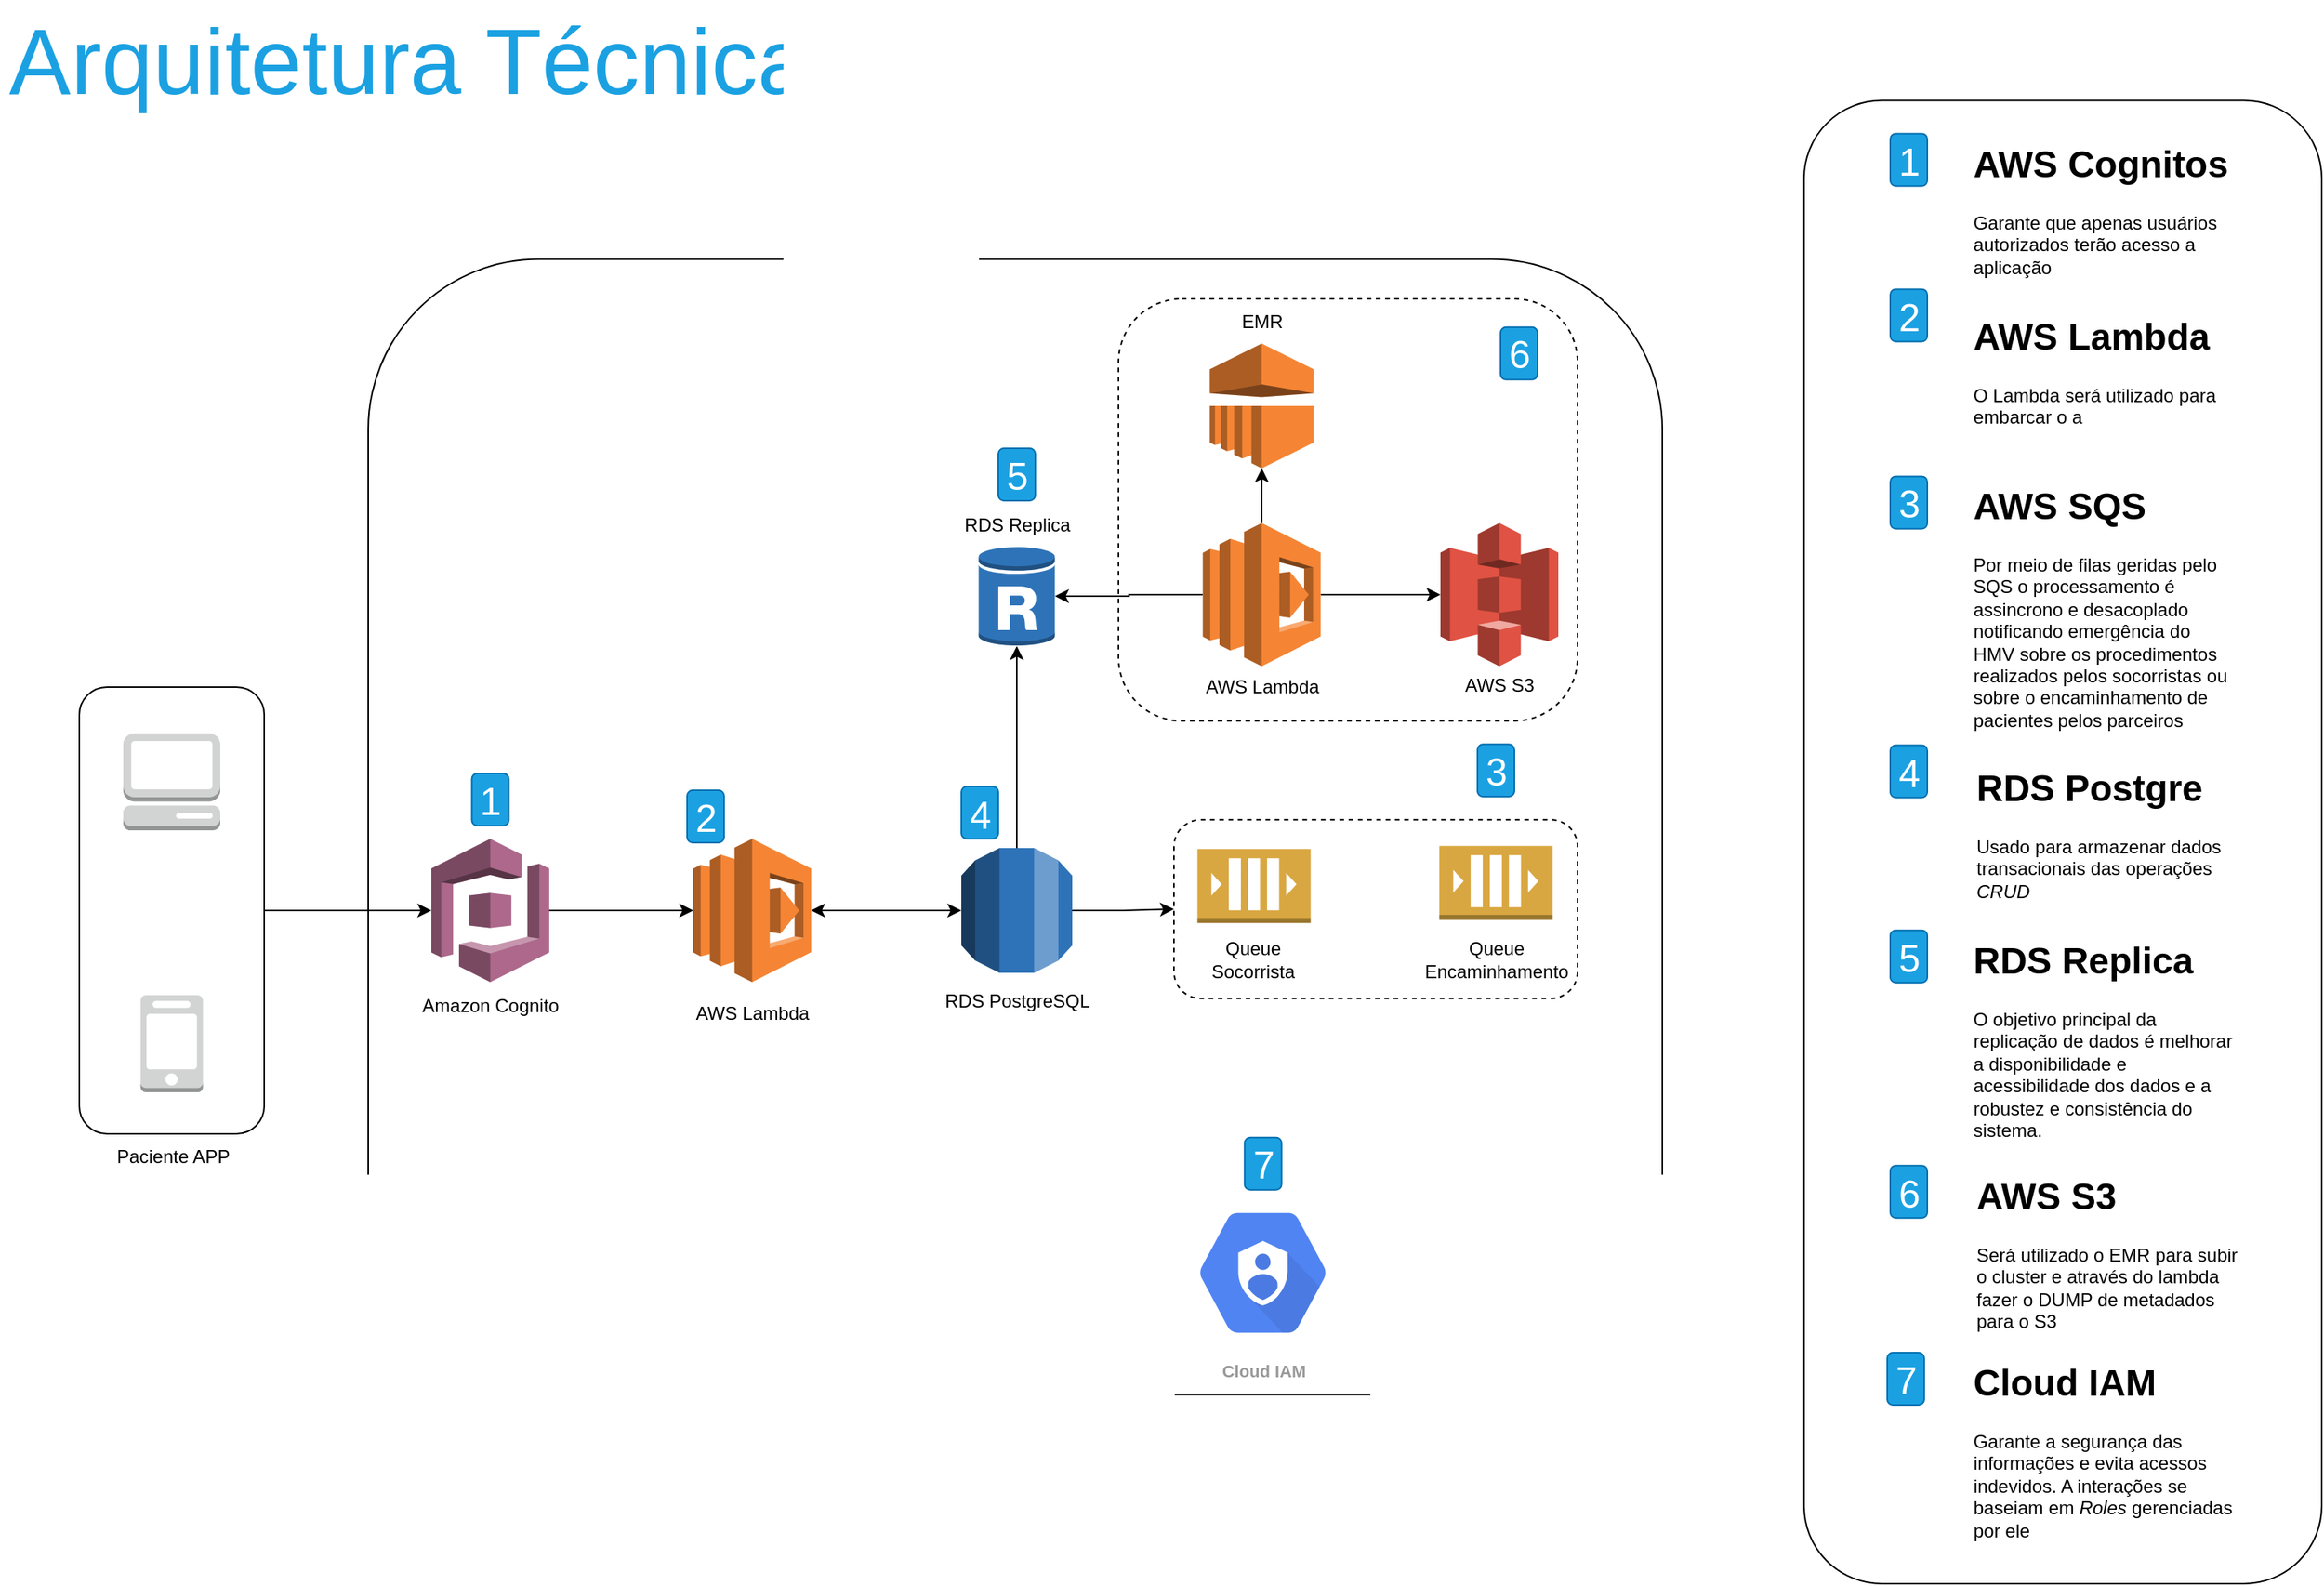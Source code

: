 <mxfile version="17.2.4" type="device"><diagram id="EzHO8g_2MWjkN7g77yra" name="Challenge"><mxGraphModel dx="1619" dy="2044" grid="0" gridSize="10" guides="1" tooltips="1" connect="1" arrows="1" fold="1" page="1" pageScale="1" pageWidth="1169" pageHeight="827" background="none" math="0" shadow="0"><root><mxCell id="0"/><mxCell id="1" parent="0"/><mxCell id="1R2zXhzCda5QxMEnx3HO-25" value="" style="rounded=1;whiteSpace=wrap;html=1;" parent="1" vertex="1"><mxGeometry x="239" y="64.3" width="840" height="737" as="geometry"/></mxCell><mxCell id="PDbe52eGaGX_57dCgC5r-35" value="" style="rounded=1;whiteSpace=wrap;html=1;dashed=1;" parent="1" vertex="1"><mxGeometry x="726" y="90" width="298" height="274" as="geometry"/></mxCell><mxCell id="PDbe52eGaGX_57dCgC5r-21" value="" style="rounded=1;whiteSpace=wrap;html=1;dashed=1;" parent="1" vertex="1"><mxGeometry x="762" y="428.13" width="262" height="116" as="geometry"/></mxCell><mxCell id="olJKKfpyU6f8ljXsnMyz-13" style="edgeStyle=orthogonalEdgeStyle;rounded=0;orthogonalLoop=1;jettySize=auto;html=1;exitX=1;exitY=0.5;exitDx=0;exitDy=0;exitPerimeter=0;entryX=0;entryY=0.5;entryDx=0;entryDy=0;entryPerimeter=0;" parent="1" source="olJKKfpyU6f8ljXsnMyz-4" target="olJKKfpyU6f8ljXsnMyz-5" edge="1"><mxGeometry relative="1" as="geometry"/></mxCell><mxCell id="olJKKfpyU6f8ljXsnMyz-4" value="" style="outlineConnect=0;dashed=0;verticalLabelPosition=bottom;verticalAlign=top;align=center;html=1;shape=mxgraph.aws3.cognito;fillColor=#AD688B;gradientColor=none;" parent="1" vertex="1"><mxGeometry x="280" y="440.5" width="76.5" height="93" as="geometry"/></mxCell><mxCell id="olJKKfpyU6f8ljXsnMyz-5" value="" style="outlineConnect=0;dashed=0;verticalLabelPosition=bottom;verticalAlign=top;align=center;html=1;shape=mxgraph.aws3.lambda;fillColor=#F58534;gradientColor=none;" parent="1" vertex="1"><mxGeometry x="450" y="440.5" width="76.5" height="93" as="geometry"/></mxCell><mxCell id="olJKKfpyU6f8ljXsnMyz-7" value="" style="group" parent="1" vertex="1" connectable="0"><mxGeometry x="51.5" y="342" width="120" height="290" as="geometry"/></mxCell><mxCell id="olJKKfpyU6f8ljXsnMyz-6" value="" style="rounded=1;whiteSpace=wrap;html=1;" parent="olJKKfpyU6f8ljXsnMyz-7" vertex="1"><mxGeometry width="120" height="290" as="geometry"/></mxCell><mxCell id="olJKKfpyU6f8ljXsnMyz-2" value="" style="outlineConnect=0;dashed=0;verticalLabelPosition=bottom;verticalAlign=top;align=center;html=1;shape=mxgraph.aws3.mobile_client;fillColor=#D2D3D3;gradientColor=none;" parent="olJKKfpyU6f8ljXsnMyz-7" vertex="1"><mxGeometry x="39.75" y="200" width="40.5" height="63" as="geometry"/></mxCell><mxCell id="olJKKfpyU6f8ljXsnMyz-3" value="" style="outlineConnect=0;dashed=0;verticalLabelPosition=bottom;verticalAlign=top;align=center;html=1;shape=mxgraph.aws3.management_console;fillColor=#D2D3D3;gradientColor=none;" parent="olJKKfpyU6f8ljXsnMyz-7" vertex="1"><mxGeometry x="28.5" y="30" width="63" height="63" as="geometry"/></mxCell><mxCell id="olJKKfpyU6f8ljXsnMyz-8" value="" style="outlineConnect=0;dashed=0;verticalLabelPosition=bottom;verticalAlign=top;align=center;html=1;shape=mxgraph.aws3.queue;fillColor=#D9A741;gradientColor=none;" parent="1" vertex="1"><mxGeometry x="777.25" y="447.13" width="73.5" height="48" as="geometry"/></mxCell><mxCell id="olJKKfpyU6f8ljXsnMyz-9" value="" style="outlineConnect=0;dashed=0;verticalLabelPosition=bottom;verticalAlign=top;align=center;html=1;shape=mxgraph.aws3.queue;fillColor=#D9A741;gradientColor=none;" parent="1" vertex="1"><mxGeometry x="934.25" y="445.13" width="73.5" height="48" as="geometry"/></mxCell><mxCell id="1R2zXhzCda5QxMEnx3HO-20" style="edgeStyle=orthogonalEdgeStyle;rounded=0;orthogonalLoop=1;jettySize=auto;html=1;exitX=0.5;exitY=0;exitDx=0;exitDy=0;exitPerimeter=0;entryX=0.5;entryY=0.99;entryDx=0;entryDy=0;entryPerimeter=0;fontSize=60;fontColor=#3333FF;" parent="1" source="olJKKfpyU6f8ljXsnMyz-10" target="olJKKfpyU6f8ljXsnMyz-11" edge="1"><mxGeometry relative="1" as="geometry"/></mxCell><mxCell id="PDbe52eGaGX_57dCgC5r-22" style="edgeStyle=orthogonalEdgeStyle;rounded=0;orthogonalLoop=1;jettySize=auto;html=1;exitX=1;exitY=0.5;exitDx=0;exitDy=0;exitPerimeter=0;entryX=0;entryY=0.5;entryDx=0;entryDy=0;" parent="1" source="olJKKfpyU6f8ljXsnMyz-10" target="PDbe52eGaGX_57dCgC5r-21" edge="1"><mxGeometry relative="1" as="geometry"/></mxCell><mxCell id="olJKKfpyU6f8ljXsnMyz-10" value="" style="outlineConnect=0;dashed=0;verticalLabelPosition=bottom;verticalAlign=top;align=center;html=1;shape=mxgraph.aws3.rds;fillColor=#2E73B8;gradientColor=none;" parent="1" vertex="1"><mxGeometry x="624" y="446.5" width="72" height="81" as="geometry"/></mxCell><mxCell id="olJKKfpyU6f8ljXsnMyz-11" value="" style="outlineConnect=0;dashed=0;verticalLabelPosition=bottom;verticalAlign=top;align=center;html=1;shape=mxgraph.aws3.rds_db_instance_read_replica;fillColor=#2E73B8;gradientColor=none;" parent="1" vertex="1"><mxGeometry x="635.25" y="250" width="49.5" height="66" as="geometry"/></mxCell><mxCell id="olJKKfpyU6f8ljXsnMyz-12" style="edgeStyle=orthogonalEdgeStyle;rounded=0;orthogonalLoop=1;jettySize=auto;html=1;exitX=1;exitY=0.5;exitDx=0;exitDy=0;" parent="1" source="olJKKfpyU6f8ljXsnMyz-6" target="olJKKfpyU6f8ljXsnMyz-4" edge="1"><mxGeometry relative="1" as="geometry"/></mxCell><mxCell id="1R2zXhzCda5QxMEnx3HO-1" value="" style="outlineConnect=0;dashed=0;verticalLabelPosition=bottom;verticalAlign=top;align=center;html=1;shape=mxgraph.aws3.s3;fillColor=#E05243;gradientColor=none;" parent="1" vertex="1"><mxGeometry x="935" y="235.5" width="76.5" height="93" as="geometry"/></mxCell><mxCell id="1R2zXhzCda5QxMEnx3HO-5" value="Cloud IAM" style="sketch=0;html=1;fillColor=#5184F3;strokeColor=none;verticalAlign=top;labelPosition=center;verticalLabelPosition=bottom;align=center;spacingTop=-6;fontSize=11;fontStyle=1;fontColor=#999999;shape=mxgraph.gcp2.hexIcon;prIcon=cloud_iam" parent="1" vertex="1"><mxGeometry x="757.5" y="665.12" width="124.75" height="114.25" as="geometry"/></mxCell><mxCell id="1R2zXhzCda5QxMEnx3HO-8" value="Paciente APP" style="text;html=1;align=center;verticalAlign=middle;resizable=0;points=[];autosize=1;strokeColor=none;fillColor=none;" parent="1" vertex="1"><mxGeometry x="66.5" y="637" width="90" height="20" as="geometry"/></mxCell><mxCell id="1R2zXhzCda5QxMEnx3HO-9" value="Amazon Cognito" style="text;html=1;align=center;verticalAlign=middle;resizable=0;points=[];autosize=1;strokeColor=none;fillColor=none;" parent="1" vertex="1"><mxGeometry x="268.25" y="539" width="100" height="20" as="geometry"/></mxCell><mxCell id="1R2zXhzCda5QxMEnx3HO-10" value="AWS Lambda" style="text;html=1;align=center;verticalAlign=middle;resizable=0;points=[];autosize=1;labelBackgroundColor=none;" parent="1" vertex="1"><mxGeometry x="443.25" y="544.13" width="90" height="20" as="geometry"/></mxCell><mxCell id="1R2zXhzCda5QxMEnx3HO-12" value="" style="endArrow=classic;startArrow=classic;html=1;rounded=0;fontColor=#;entryX=0;entryY=0.5;entryDx=0;entryDy=0;entryPerimeter=0;exitX=1;exitY=0.5;exitDx=0;exitDy=0;exitPerimeter=0;" parent="1" source="olJKKfpyU6f8ljXsnMyz-5" target="olJKKfpyU6f8ljXsnMyz-10" edge="1"><mxGeometry width="50" height="50" relative="1" as="geometry"><mxPoint x="430" y="722" as="sourcePoint"/><mxPoint x="480" y="672" as="targetPoint"/></mxGeometry></mxCell><mxCell id="1R2zXhzCda5QxMEnx3HO-13" value="Queue&lt;br&gt;Socorrista" style="text;html=1;align=center;verticalAlign=middle;resizable=0;points=[];autosize=1;strokeColor=none;fillColor=none;fontColor=#;" parent="1" vertex="1"><mxGeometry x="781" y="503.13" width="64" height="32" as="geometry"/></mxCell><mxCell id="1R2zXhzCda5QxMEnx3HO-14" value="Queue&lt;br&gt;Encaminhamento" style="text;html=1;align=center;verticalAlign=middle;resizable=0;points=[];autosize=1;strokeColor=none;fillColor=none;fontColor=#;" parent="1" vertex="1"><mxGeometry x="919.5" y="503.13" width="103" height="32" as="geometry"/></mxCell><mxCell id="1R2zXhzCda5QxMEnx3HO-15" value="RDS PostgreSQL" style="text;html=1;align=center;verticalAlign=middle;resizable=0;points=[];autosize=1;strokeColor=none;fillColor=none;fontColor=#;" parent="1" vertex="1"><mxGeometry x="605" y="536.13" width="110" height="20" as="geometry"/></mxCell><mxCell id="1R2zXhzCda5QxMEnx3HO-16" value="RDS Replica" style="text;html=1;align=center;verticalAlign=middle;resizable=0;points=[];autosize=1;strokeColor=none;fillColor=none;fontColor=#;" parent="1" vertex="1"><mxGeometry x="620" y="227" width="80" height="20" as="geometry"/></mxCell><mxCell id="1R2zXhzCda5QxMEnx3HO-18" value="AWS S3" style="text;html=1;align=center;verticalAlign=middle;resizable=0;points=[];autosize=1;strokeColor=none;fillColor=none;fontColor=#;" parent="1" vertex="1"><mxGeometry x="943.25" y="330.63" width="60" height="20" as="geometry"/></mxCell><mxCell id="1R2zXhzCda5QxMEnx3HO-19" value="Arquitetura Técnica" style="text;html=1;align=center;verticalAlign=middle;resizable=0;points=[];autosize=1;strokeColor=none;fillColor=none;fontColor=#1BA1E2;fontSize=60;" parent="1" vertex="1"><mxGeometry y="-104" width="530" height="80" as="geometry"/></mxCell><mxCell id="1R2zXhzCda5QxMEnx3HO-28" value="&lt;font color=&quot;#ffffff&quot; style=&quot;font-size: 25px;&quot;&gt;1&lt;/font&gt;" style="text;html=1;align=center;verticalAlign=middle;resizable=0;points=[];autosize=1;strokeColor=#006EAF;fillColor=#1ba1e2;fontSize=25;fontColor=#ffffff;rounded=1;" parent="1" vertex="1"><mxGeometry x="306.25" y="398" width="24" height="34" as="geometry"/></mxCell><mxCell id="1R2zXhzCda5QxMEnx3HO-29" value="&lt;font color=&quot;#ffffff&quot; style=&quot;font-size: 25px&quot;&gt;2&lt;/font&gt;" style="text;html=1;align=center;verticalAlign=middle;resizable=0;points=[];autosize=1;strokeColor=#006EAF;fillColor=#1ba1e2;fontSize=25;fontColor=#ffffff;rounded=1;" parent="1" vertex="1"><mxGeometry x="446" y="409" width="24" height="34" as="geometry"/></mxCell><mxCell id="1R2zXhzCda5QxMEnx3HO-30" value="&lt;font color=&quot;#ffffff&quot; style=&quot;font-size: 25px&quot;&gt;3&lt;/font&gt;" style="text;html=1;align=center;verticalAlign=middle;resizable=0;points=[];autosize=1;strokeColor=#006EAF;fillColor=#1ba1e2;fontSize=25;fontColor=#ffffff;rounded=1;" parent="1" vertex="1"><mxGeometry x="959" y="379.13" width="24" height="34" as="geometry"/></mxCell><mxCell id="1R2zXhzCda5QxMEnx3HO-31" value="&lt;font color=&quot;#ffffff&quot; style=&quot;font-size: 25px&quot;&gt;4&lt;/font&gt;" style="text;html=1;align=center;verticalAlign=middle;resizable=0;points=[];autosize=1;strokeColor=#006EAF;fillColor=#1ba1e2;fontSize=25;fontColor=#ffffff;rounded=1;" parent="1" vertex="1"><mxGeometry x="624" y="406.5" width="24" height="34" as="geometry"/></mxCell><mxCell id="1R2zXhzCda5QxMEnx3HO-32" value="&lt;font color=&quot;#ffffff&quot; style=&quot;font-size: 25px&quot;&gt;5&lt;/font&gt;" style="text;html=1;align=center;verticalAlign=middle;resizable=0;points=[];autosize=1;strokeColor=#006EAF;fillColor=#1ba1e2;fontSize=25;fontColor=#ffffff;rounded=1;" parent="1" vertex="1"><mxGeometry x="648" y="187" width="24" height="34" as="geometry"/></mxCell><mxCell id="1R2zXhzCda5QxMEnx3HO-33" value="&lt;font color=&quot;#ffffff&quot; style=&quot;font-size: 25px&quot;&gt;6&lt;/font&gt;" style="text;html=1;align=center;verticalAlign=middle;resizable=0;points=[];autosize=1;strokeColor=#006EAF;fillColor=#1ba1e2;fontSize=25;fontColor=#ffffff;rounded=1;" parent="1" vertex="1"><mxGeometry x="974" y="108.43" width="24" height="34" as="geometry"/></mxCell><mxCell id="1R2zXhzCda5QxMEnx3HO-34" value="&lt;font color=&quot;#ffffff&quot; style=&quot;font-size: 25px&quot;&gt;7&lt;/font&gt;" style="text;html=1;align=center;verticalAlign=middle;resizable=0;points=[];autosize=1;strokeColor=#006EAF;fillColor=#1ba1e2;fontSize=25;fontColor=#ffffff;rounded=1;" parent="1" vertex="1"><mxGeometry x="807.88" y="634.37" width="24" height="34" as="geometry"/></mxCell><mxCell id="PDbe52eGaGX_57dCgC5r-2" value="" style="rounded=1;whiteSpace=wrap;html=1;" parent="1" vertex="1"><mxGeometry x="1171" y="-38.7" width="336" height="962.7" as="geometry"/></mxCell><mxCell id="PDbe52eGaGX_57dCgC5r-4" value="&lt;font color=&quot;#ffffff&quot; style=&quot;font-size: 25px;&quot;&gt;1&lt;/font&gt;" style="text;html=1;align=center;verticalAlign=middle;resizable=0;points=[];autosize=1;strokeColor=#006EAF;fillColor=#1ba1e2;fontSize=25;fontColor=#ffffff;rounded=1;" parent="1" vertex="1"><mxGeometry x="1227" y="-17.27" width="24" height="34" as="geometry"/></mxCell><mxCell id="PDbe52eGaGX_57dCgC5r-6" value="&lt;h1&gt;AWS Cognitos&lt;/h1&gt;&lt;p&gt;Garante que apenas usuários autorizados terão acesso a aplicação&lt;/p&gt;" style="text;html=1;strokeColor=none;fillColor=none;spacing=5;spacingTop=-20;whiteSpace=wrap;overflow=hidden;rounded=0;" parent="1" vertex="1"><mxGeometry x="1276" y="-17.27" width="178" height="101" as="geometry"/></mxCell><mxCell id="PDbe52eGaGX_57dCgC5r-7" value="&lt;h1&gt;AWS Lambda&lt;/h1&gt;&lt;p&gt;O Lambda será utilizado para embarcar o a&amp;nbsp;&lt;/p&gt;" style="text;html=1;strokeColor=none;fillColor=none;spacing=5;spacingTop=-20;whiteSpace=wrap;overflow=hidden;rounded=0;" parent="1" vertex="1"><mxGeometry x="1276" y="94.73" width="178" height="101" as="geometry"/></mxCell><mxCell id="PDbe52eGaGX_57dCgC5r-8" value="&lt;h1&gt;AWS SQS&lt;/h1&gt;&lt;p&gt;Por meio de filas geridas pelo SQS o processamento é assincrono e desacoplado notificando emergência do HMV sobre os procedimentos realizados pelos socorristas ou sobre o encaminhamento de pacientes pelos parceiros&lt;/p&gt;" style="text;html=1;strokeColor=none;fillColor=none;spacing=5;spacingTop=-20;whiteSpace=wrap;overflow=hidden;rounded=0;" parent="1" vertex="1"><mxGeometry x="1276" y="205.23" width="178" height="174.5" as="geometry"/></mxCell><mxCell id="PDbe52eGaGX_57dCgC5r-9" value="&lt;h1&gt;RDS Postgre&lt;/h1&gt;&lt;p&gt;Usado para armazenar dados transacionais das operações &lt;i&gt;CRUD&lt;/i&gt;&lt;/p&gt;" style="text;html=1;strokeColor=none;fillColor=none;spacing=5;spacingTop=-20;whiteSpace=wrap;overflow=hidden;rounded=0;" parent="1" vertex="1"><mxGeometry x="1278" y="388.23" width="178" height="101" as="geometry"/></mxCell><mxCell id="PDbe52eGaGX_57dCgC5r-10" value="&lt;h1&gt;RDS Replica&lt;/h1&gt;&lt;p&gt;O objetivo principal da replicação de dados é melhorar a disponibilidade e acessibilidade dos dados e a robustez e consistência do sistema.&lt;/p&gt;" style="text;html=1;strokeColor=none;fillColor=none;spacing=5;spacingTop=-20;whiteSpace=wrap;overflow=hidden;rounded=0;" parent="1" vertex="1"><mxGeometry x="1276" y="499.86" width="178" height="144.37" as="geometry"/></mxCell><mxCell id="PDbe52eGaGX_57dCgC5r-11" value="&lt;h1&gt;AWS S3&lt;/h1&gt;&lt;p&gt;Será utilizado o EMR para subir o cluster e através do lambda fazer o DUMP de metadados para o S3&lt;/p&gt;" style="text;html=1;strokeColor=none;fillColor=none;spacing=5;spacingTop=-20;whiteSpace=wrap;overflow=hidden;rounded=0;" parent="1" vertex="1"><mxGeometry x="1278" y="652.6" width="178" height="112.4" as="geometry"/></mxCell><mxCell id="PDbe52eGaGX_57dCgC5r-12" value="&lt;font color=&quot;#ffffff&quot; style=&quot;font-size: 25px&quot;&gt;2&lt;/font&gt;" style="text;html=1;align=center;verticalAlign=middle;resizable=0;points=[];autosize=1;strokeColor=#006EAF;fillColor=#1ba1e2;fontSize=25;fontColor=#ffffff;rounded=1;" parent="1" vertex="1"><mxGeometry x="1227" y="83.73" width="24" height="34" as="geometry"/></mxCell><mxCell id="PDbe52eGaGX_57dCgC5r-13" value="&lt;font color=&quot;#ffffff&quot; style=&quot;font-size: 25px&quot;&gt;3&lt;/font&gt;" style="text;html=1;align=center;verticalAlign=middle;resizable=0;points=[];autosize=1;strokeColor=#006EAF;fillColor=#1ba1e2;fontSize=25;fontColor=#ffffff;rounded=1;" parent="1" vertex="1"><mxGeometry x="1227" y="205.23" width="24" height="34" as="geometry"/></mxCell><mxCell id="PDbe52eGaGX_57dCgC5r-14" value="&lt;font color=&quot;#ffffff&quot; style=&quot;font-size: 25px&quot;&gt;4&lt;/font&gt;" style="text;html=1;align=center;verticalAlign=middle;resizable=0;points=[];autosize=1;strokeColor=#006EAF;fillColor=#1ba1e2;fontSize=25;fontColor=#ffffff;rounded=1;" parent="1" vertex="1"><mxGeometry x="1227" y="379.73" width="24" height="34" as="geometry"/></mxCell><mxCell id="PDbe52eGaGX_57dCgC5r-15" value="&lt;font color=&quot;#ffffff&quot; style=&quot;font-size: 25px&quot;&gt;5&lt;/font&gt;" style="text;html=1;align=center;verticalAlign=middle;resizable=0;points=[];autosize=1;strokeColor=#006EAF;fillColor=#1ba1e2;fontSize=25;fontColor=#ffffff;rounded=1;" parent="1" vertex="1"><mxGeometry x="1227" y="499.86" width="24" height="34" as="geometry"/></mxCell><mxCell id="PDbe52eGaGX_57dCgC5r-16" value="&lt;font color=&quot;#ffffff&quot; style=&quot;font-size: 25px&quot;&gt;6&lt;/font&gt;" style="text;html=1;align=center;verticalAlign=middle;resizable=0;points=[];autosize=1;strokeColor=#006EAF;fillColor=#1ba1e2;fontSize=25;fontColor=#ffffff;rounded=1;" parent="1" vertex="1"><mxGeometry x="1227" y="652.6" width="24" height="34" as="geometry"/></mxCell><mxCell id="PDbe52eGaGX_57dCgC5r-17" value="&lt;h1&gt;Cloud IAM&lt;/h1&gt;&lt;p&gt;Garante a segurança das informações e evita acessos indevidos. A interações se baseiam em &lt;i&gt;Roles&lt;/i&gt; gerenciadas por ele&lt;/p&gt;" style="text;html=1;strokeColor=none;fillColor=none;spacing=5;spacingTop=-20;whiteSpace=wrap;overflow=hidden;rounded=0;" parent="1" vertex="1"><mxGeometry x="1276" y="774.0" width="178" height="124.63" as="geometry"/></mxCell><mxCell id="PDbe52eGaGX_57dCgC5r-18" value="&lt;font color=&quot;#ffffff&quot; style=&quot;font-size: 25px&quot;&gt;7&lt;/font&gt;" style="text;html=1;align=center;verticalAlign=middle;resizable=0;points=[];autosize=1;strokeColor=#006EAF;fillColor=#1ba1e2;fontSize=25;fontColor=#ffffff;rounded=1;" parent="1" vertex="1"><mxGeometry x="1225" y="774.0" width="24" height="34" as="geometry"/></mxCell><mxCell id="PDbe52eGaGX_57dCgC5r-23" value="" style="outlineConnect=0;dashed=0;verticalLabelPosition=bottom;verticalAlign=top;align=center;html=1;shape=mxgraph.aws3.emr;fillColor=#F58534;gradientColor=none;" parent="1" vertex="1"><mxGeometry x="785.25" y="119" width="67.5" height="81" as="geometry"/></mxCell><mxCell id="PDbe52eGaGX_57dCgC5r-30" style="edgeStyle=orthogonalEdgeStyle;rounded=0;orthogonalLoop=1;jettySize=auto;html=1;exitX=1;exitY=0.5;exitDx=0;exitDy=0;exitPerimeter=0;" parent="1" source="PDbe52eGaGX_57dCgC5r-25" target="1R2zXhzCda5QxMEnx3HO-1" edge="1"><mxGeometry relative="1" as="geometry"/></mxCell><mxCell id="PDbe52eGaGX_57dCgC5r-39" style="edgeStyle=orthogonalEdgeStyle;rounded=0;orthogonalLoop=1;jettySize=auto;html=1;exitX=0;exitY=0.5;exitDx=0;exitDy=0;exitPerimeter=0;entryX=1;entryY=0.5;entryDx=0;entryDy=0;entryPerimeter=0;" parent="1" source="PDbe52eGaGX_57dCgC5r-25" target="olJKKfpyU6f8ljXsnMyz-11" edge="1"><mxGeometry relative="1" as="geometry"/></mxCell><mxCell id="PDbe52eGaGX_57dCgC5r-40" style="edgeStyle=orthogonalEdgeStyle;rounded=0;orthogonalLoop=1;jettySize=auto;html=1;exitX=0.5;exitY=0;exitDx=0;exitDy=0;exitPerimeter=0;" parent="1" source="PDbe52eGaGX_57dCgC5r-25" target="PDbe52eGaGX_57dCgC5r-23" edge="1"><mxGeometry relative="1" as="geometry"/></mxCell><mxCell id="PDbe52eGaGX_57dCgC5r-25" value="" style="outlineConnect=0;dashed=0;verticalLabelPosition=bottom;verticalAlign=top;align=center;html=1;shape=mxgraph.aws3.lambda;fillColor=#F58534;gradientColor=none;" parent="1" vertex="1"><mxGeometry x="780.75" y="235.5" width="76.5" height="93" as="geometry"/></mxCell><mxCell id="PDbe52eGaGX_57dCgC5r-31" value="EMR" style="text;html=1;align=center;verticalAlign=middle;resizable=0;points=[];autosize=1;strokeColor=none;fillColor=none;" parent="1" vertex="1"><mxGeometry x="800.5" y="96.43" width="37" height="18" as="geometry"/></mxCell><mxCell id="PDbe52eGaGX_57dCgC5r-34" value="AWS Lambda" style="text;html=1;align=center;verticalAlign=middle;resizable=0;points=[];autosize=1;labelBackgroundColor=none;" parent="1" vertex="1"><mxGeometry x="774" y="331.63" width="90" height="20" as="geometry"/></mxCell></root></mxGraphModel></diagram></mxfile>